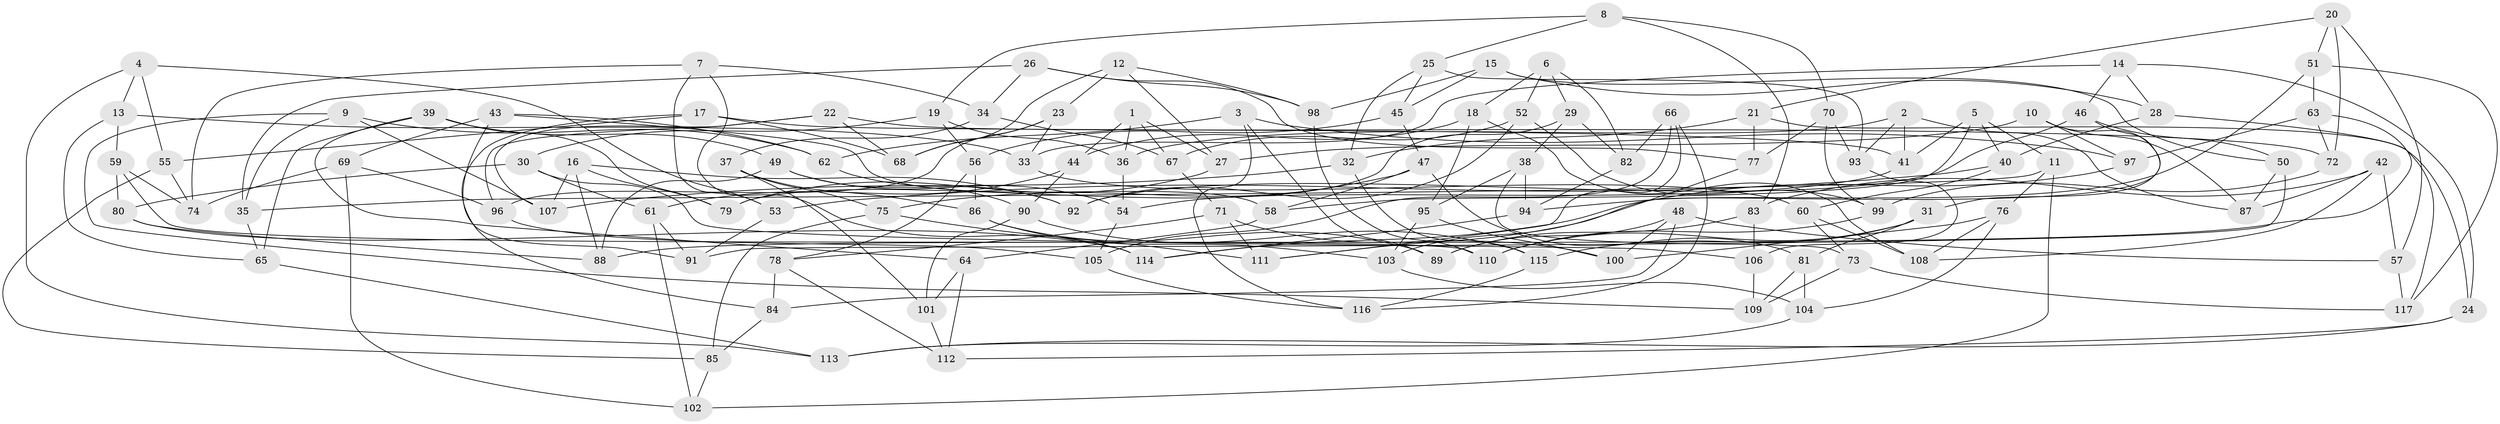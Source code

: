 // Generated by graph-tools (version 1.1) at 2025/38/03/09/25 02:38:12]
// undirected, 117 vertices, 234 edges
graph export_dot {
graph [start="1"]
  node [color=gray90,style=filled];
  1;
  2;
  3;
  4;
  5;
  6;
  7;
  8;
  9;
  10;
  11;
  12;
  13;
  14;
  15;
  16;
  17;
  18;
  19;
  20;
  21;
  22;
  23;
  24;
  25;
  26;
  27;
  28;
  29;
  30;
  31;
  32;
  33;
  34;
  35;
  36;
  37;
  38;
  39;
  40;
  41;
  42;
  43;
  44;
  45;
  46;
  47;
  48;
  49;
  50;
  51;
  52;
  53;
  54;
  55;
  56;
  57;
  58;
  59;
  60;
  61;
  62;
  63;
  64;
  65;
  66;
  67;
  68;
  69;
  70;
  71;
  72;
  73;
  74;
  75;
  76;
  77;
  78;
  79;
  80;
  81;
  82;
  83;
  84;
  85;
  86;
  87;
  88;
  89;
  90;
  91;
  92;
  93;
  94;
  95;
  96;
  97;
  98;
  99;
  100;
  101;
  102;
  103;
  104;
  105;
  106;
  107;
  108;
  109;
  110;
  111;
  112;
  113;
  114;
  115;
  116;
  117;
  1 -- 27;
  1 -- 67;
  1 -- 44;
  1 -- 36;
  2 -- 93;
  2 -- 41;
  2 -- 87;
  2 -- 36;
  3 -- 62;
  3 -- 116;
  3 -- 89;
  3 -- 97;
  4 -- 53;
  4 -- 113;
  4 -- 13;
  4 -- 55;
  5 -- 41;
  5 -- 40;
  5 -- 58;
  5 -- 11;
  6 -- 52;
  6 -- 29;
  6 -- 82;
  6 -- 18;
  7 -- 34;
  7 -- 114;
  7 -- 53;
  7 -- 74;
  8 -- 25;
  8 -- 83;
  8 -- 70;
  8 -- 19;
  9 -- 35;
  9 -- 62;
  9 -- 109;
  9 -- 107;
  10 -- 97;
  10 -- 31;
  10 -- 87;
  10 -- 27;
  11 -- 76;
  11 -- 35;
  11 -- 102;
  12 -- 23;
  12 -- 27;
  12 -- 98;
  12 -- 68;
  13 -- 33;
  13 -- 65;
  13 -- 59;
  14 -- 46;
  14 -- 28;
  14 -- 33;
  14 -- 24;
  15 -- 50;
  15 -- 45;
  15 -- 98;
  15 -- 28;
  16 -- 107;
  16 -- 79;
  16 -- 92;
  16 -- 88;
  17 -- 68;
  17 -- 41;
  17 -- 84;
  17 -- 55;
  18 -- 95;
  18 -- 108;
  18 -- 44;
  19 -- 30;
  19 -- 36;
  19 -- 56;
  20 -- 57;
  20 -- 72;
  20 -- 21;
  20 -- 51;
  21 -- 24;
  21 -- 77;
  21 -- 32;
  22 -- 72;
  22 -- 96;
  22 -- 68;
  22 -- 107;
  23 -- 96;
  23 -- 68;
  23 -- 33;
  24 -- 112;
  24 -- 113;
  25 -- 32;
  25 -- 45;
  25 -- 93;
  26 -- 77;
  26 -- 98;
  26 -- 34;
  26 -- 35;
  27 -- 79;
  28 -- 117;
  28 -- 40;
  29 -- 38;
  29 -- 82;
  29 -- 79;
  30 -- 61;
  30 -- 80;
  30 -- 106;
  31 -- 110;
  31 -- 115;
  31 -- 81;
  32 -- 115;
  32 -- 107;
  33 -- 60;
  34 -- 67;
  34 -- 37;
  35 -- 65;
  36 -- 54;
  37 -- 75;
  37 -- 101;
  37 -- 86;
  38 -- 94;
  38 -- 95;
  38 -- 73;
  39 -- 49;
  39 -- 65;
  39 -- 64;
  39 -- 79;
  40 -- 53;
  40 -- 60;
  41 -- 54;
  42 -- 83;
  42 -- 87;
  42 -- 57;
  42 -- 108;
  43 -- 69;
  43 -- 62;
  43 -- 58;
  43 -- 91;
  44 -- 61;
  44 -- 90;
  45 -- 56;
  45 -- 47;
  46 -- 50;
  46 -- 114;
  46 -- 92;
  47 -- 58;
  47 -- 81;
  47 -- 75;
  48 -- 100;
  48 -- 57;
  48 -- 84;
  48 -- 89;
  49 -- 90;
  49 -- 88;
  49 -- 54;
  50 -- 91;
  50 -- 87;
  51 -- 94;
  51 -- 63;
  51 -- 117;
  52 -- 92;
  52 -- 67;
  52 -- 99;
  53 -- 91;
  54 -- 105;
  55 -- 74;
  55 -- 85;
  56 -- 86;
  56 -- 78;
  57 -- 117;
  58 -- 64;
  59 -- 110;
  59 -- 80;
  59 -- 74;
  60 -- 108;
  60 -- 73;
  61 -- 91;
  61 -- 102;
  62 -- 92;
  63 -- 72;
  63 -- 97;
  63 -- 88;
  64 -- 101;
  64 -- 112;
  65 -- 113;
  66 -- 111;
  66 -- 105;
  66 -- 82;
  66 -- 116;
  67 -- 71;
  69 -- 74;
  69 -- 102;
  69 -- 96;
  70 -- 93;
  70 -- 77;
  70 -- 99;
  71 -- 100;
  71 -- 111;
  71 -- 78;
  72 -- 99;
  73 -- 109;
  73 -- 117;
  75 -- 111;
  75 -- 85;
  76 -- 108;
  76 -- 100;
  76 -- 104;
  77 -- 103;
  78 -- 84;
  78 -- 112;
  80 -- 88;
  80 -- 114;
  81 -- 104;
  81 -- 109;
  82 -- 94;
  83 -- 89;
  83 -- 106;
  84 -- 85;
  85 -- 102;
  86 -- 103;
  86 -- 89;
  90 -- 115;
  90 -- 101;
  93 -- 106;
  94 -- 114;
  95 -- 100;
  95 -- 103;
  96 -- 105;
  97 -- 111;
  98 -- 110;
  99 -- 110;
  101 -- 112;
  103 -- 104;
  104 -- 113;
  105 -- 116;
  106 -- 109;
  115 -- 116;
}
